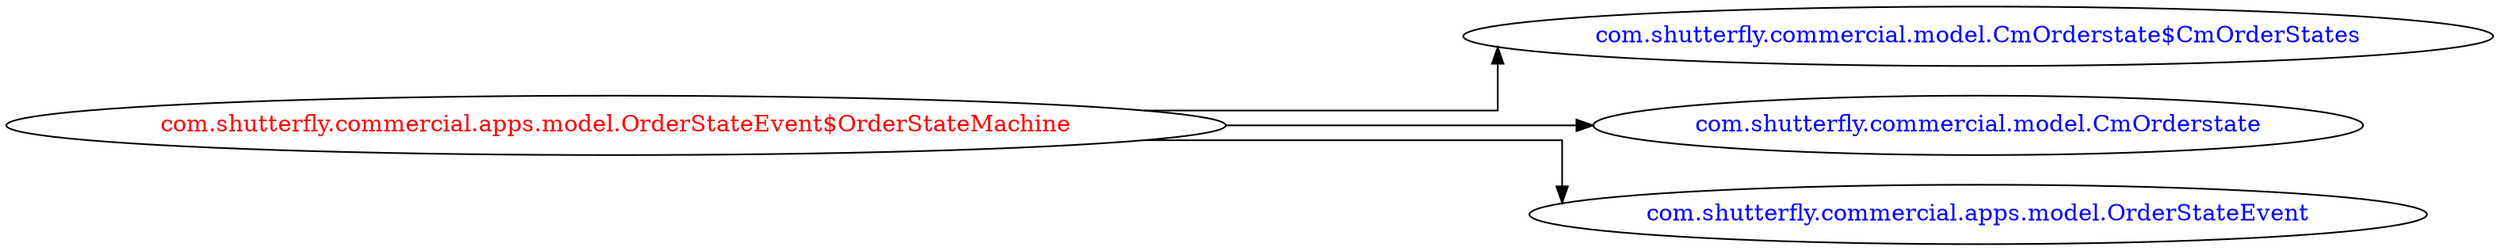 digraph dependencyGraph {
 concentrate=true;
 ranksep="2.0";
 rankdir="LR"; 
 splines="ortho";
"com.shutterfly.commercial.apps.model.OrderStateEvent$OrderStateMachine" [fontcolor="red"];
"com.shutterfly.commercial.model.CmOrderstate$CmOrderStates" [ fontcolor="blue" ];
"com.shutterfly.commercial.apps.model.OrderStateEvent$OrderStateMachine"->"com.shutterfly.commercial.model.CmOrderstate$CmOrderStates";
"com.shutterfly.commercial.model.CmOrderstate" [ fontcolor="blue" ];
"com.shutterfly.commercial.apps.model.OrderStateEvent$OrderStateMachine"->"com.shutterfly.commercial.model.CmOrderstate";
"com.shutterfly.commercial.apps.model.OrderStateEvent" [ fontcolor="blue" ];
"com.shutterfly.commercial.apps.model.OrderStateEvent$OrderStateMachine"->"com.shutterfly.commercial.apps.model.OrderStateEvent";
}